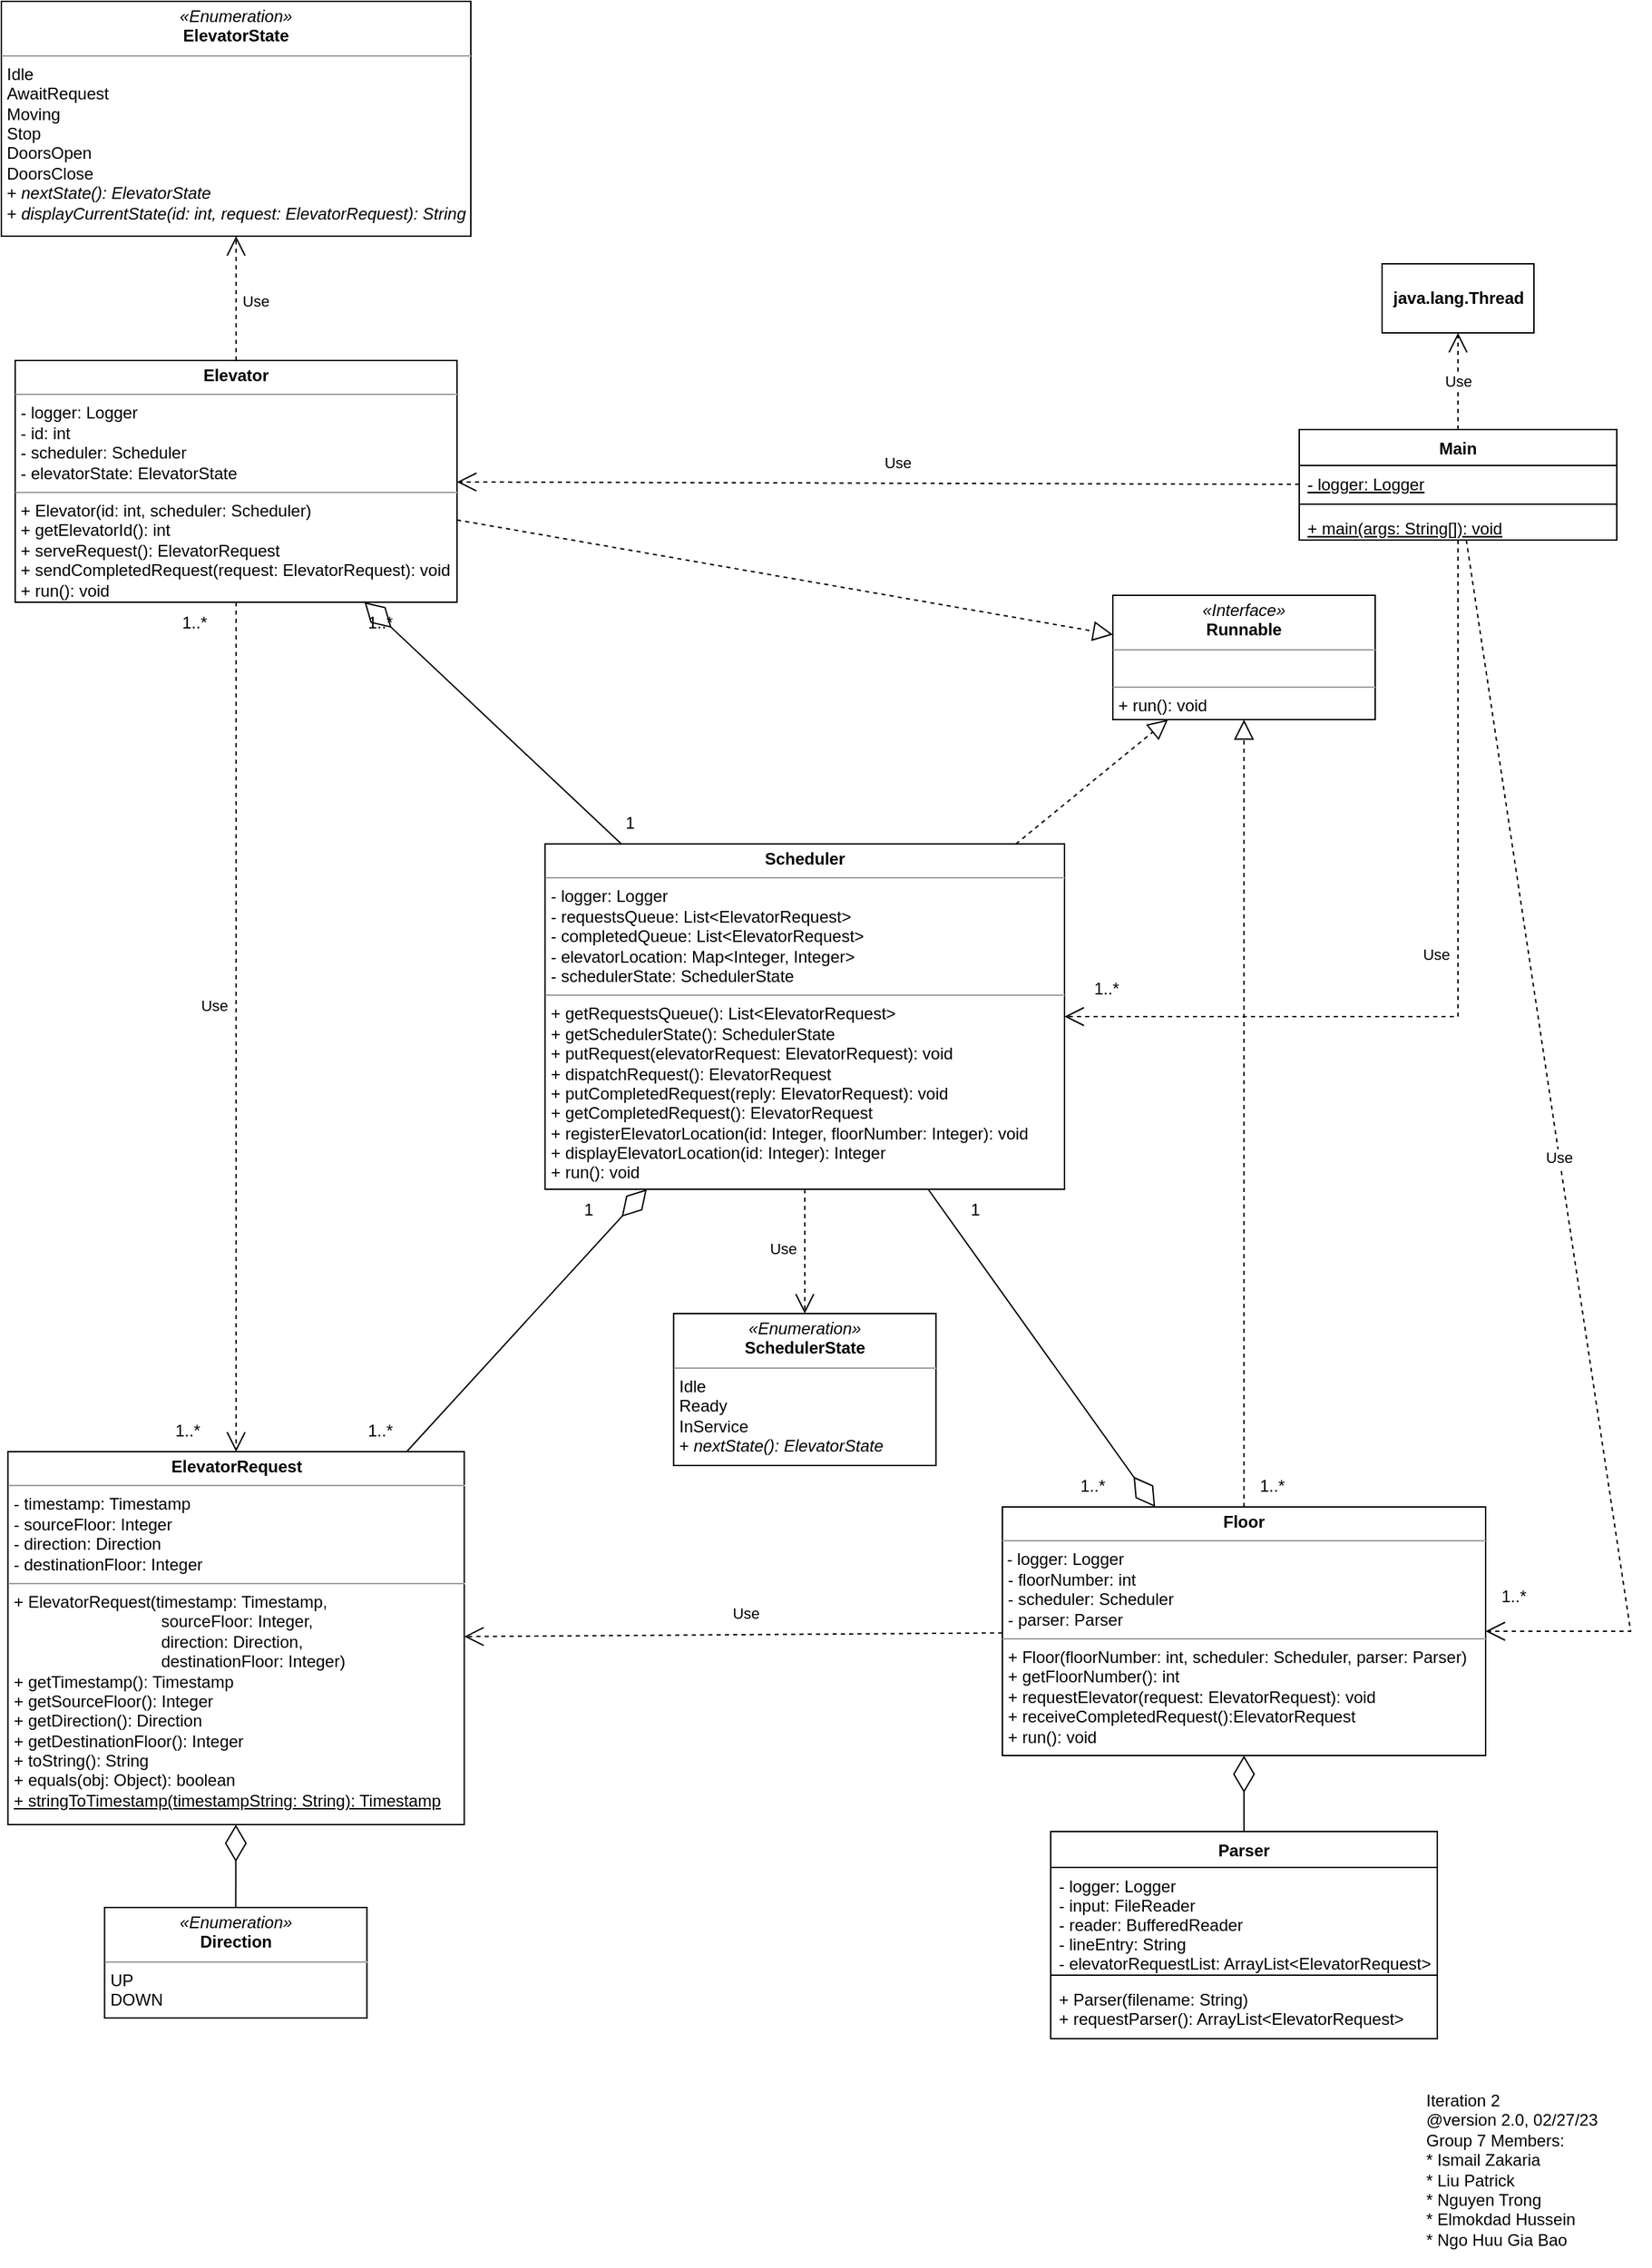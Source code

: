 <mxfile version="20.8.23" type="device" pages="4"><diagram id="YXEVli0e28oH-8bu8_-o" name="class"><mxGraphModel dx="3032" dy="1451" grid="1" gridSize="10" guides="1" tooltips="1" connect="1" arrows="1" fold="1" page="0" pageScale="1" pageWidth="850" pageHeight="1100" math="0" shadow="0"><root><mxCell id="0"/><mxCell id="1" parent="0"/><mxCell id="Yj3rdg1eg4F_PD42RBEX-5" value="&lt;p style=&quot;margin:0px;margin-top:4px;text-align:center;&quot;&gt;&lt;b&gt;Scheduler&lt;/b&gt;&lt;br&gt;&lt;/p&gt;&lt;hr size=&quot;1&quot;&gt;&lt;p style=&quot;margin:0px;margin-left:4px;&quot;&gt;- logger: Logger&lt;br&gt;&lt;/p&gt;&lt;p style=&quot;margin:0px;margin-left:4px;&quot;&gt;- requestsQueue: List&amp;lt;ElevatorRequest&amp;gt;&lt;br&gt;&lt;/p&gt;&lt;p style=&quot;margin:0px;margin-left:4px;&quot;&gt;- completedQueue: List&amp;lt;ElevatorRequest&amp;gt;&lt;br&gt;&lt;/p&gt;&lt;p style=&quot;margin:0px;margin-left:4px;&quot;&gt;- elevatorLocation: Map&amp;lt;Integer, Integer&amp;gt;&lt;/p&gt;&lt;p style=&quot;margin:0px;margin-left:4px;&quot;&gt;- schedulerState: SchedulerState&lt;/p&gt;&lt;hr size=&quot;1&quot;&gt;&lt;p style=&quot;margin:0px;margin-left:4px;&quot;&gt;+&amp;nbsp;getRequestsQueue():&amp;nbsp;List&amp;lt;ElevatorRequest&amp;gt;&lt;/p&gt;&lt;p style=&quot;margin:0px;margin-left:4px;&quot;&gt;+&amp;nbsp;getSchedulerState():&amp;nbsp;SchedulerState&lt;/p&gt;&lt;p style=&quot;margin:0px;margin-left:4px;&quot;&gt;+ putRequest(elevatorRequest: ElevatorRequest): void&lt;/p&gt;&lt;p style=&quot;margin:0px;margin-left:4px;&quot;&gt;+ dispatchRequest(): ElevatorRequest&lt;/p&gt;&lt;p style=&quot;margin:0px;margin-left:4px;&quot;&gt;+ putCompletedRequest(reply: ElevatorRequest): void&lt;/p&gt;&lt;p style=&quot;margin:0px;margin-left:4px;&quot;&gt;+ getCompletedRequest(): ElevatorRequest&lt;br&gt;&lt;/p&gt;&lt;p style=&quot;margin:0px;margin-left:4px;&quot;&gt;+&amp;nbsp;registerElevatorLocation(id: Integer, floorNumber: Integer): void&lt;/p&gt;&lt;p style=&quot;margin:0px;margin-left:4px;&quot;&gt;+&amp;nbsp;displayElevatorLocation(id: Integer): Integer&lt;/p&gt;&lt;p style=&quot;margin:0px;margin-left:4px;&quot;&gt;+ run(): void&lt;br&gt;&lt;/p&gt;" style="verticalAlign=top;align=left;overflow=fill;fontSize=12;fontFamily=Helvetica;html=1;" parent="1" vertex="1"><mxGeometry x="-66.25" y="510" width="376.25" height="250" as="geometry"/></mxCell><mxCell id="U2eEWs8QhA_yqJTDj6BK-32" value="" style="endArrow=block;dashed=1;endFill=0;endSize=12;html=1;rounded=0;" parent="1" target="dcQpZE6sQQkrum1qCxm6-1" edge="1" source="Yj3rdg1eg4F_PD42RBEX-6"><mxGeometry width="160" relative="1" as="geometry"><mxPoint x="129.5" y="375" as="sourcePoint"/><mxPoint x="246.019" y="344" as="targetPoint"/></mxGeometry></mxCell><mxCell id="dcQpZE6sQQkrum1qCxm6-1" value="&lt;p style=&quot;margin:0px;margin-top:4px;text-align:center;&quot;&gt;&lt;i style=&quot;border-color: var(--border-color);&quot;&gt;«Interface»&lt;/i&gt;&lt;br style=&quot;border-color: var(--border-color);&quot;&gt;&lt;b&gt;Runnable&lt;/b&gt;&lt;/p&gt;&lt;hr size=&quot;1&quot;&gt;&lt;p style=&quot;margin:0px;margin-left:4px;&quot;&gt;&lt;br&gt;&lt;/p&gt;&lt;hr size=&quot;1&quot;&gt;&lt;p style=&quot;margin:0px;margin-left:4px;&quot;&gt;+ run(): void&lt;/p&gt;" style="verticalAlign=top;align=left;overflow=fill;fontSize=12;fontFamily=Helvetica;html=1;" parent="1" vertex="1"><mxGeometry x="345" y="330" width="190" height="90" as="geometry"/></mxCell><mxCell id="dcQpZE6sQQkrum1qCxm6-2" value="Main" style="swimlane;fontStyle=1;align=center;verticalAlign=top;childLayout=stackLayout;horizontal=1;startSize=26;horizontalStack=0;resizeParent=1;resizeParentMax=0;resizeLast=0;collapsible=1;marginBottom=0;" parent="1" vertex="1"><mxGeometry x="480" y="210" width="230" height="80" as="geometry"/></mxCell><mxCell id="dcQpZE6sQQkrum1qCxm6-3" value="- logger: Logger" style="text;strokeColor=none;fillColor=none;align=left;verticalAlign=top;spacingLeft=4;spacingRight=4;overflow=hidden;rotatable=0;points=[[0,0.5],[1,0.5]];portConstraint=eastwest;fontStyle=4" parent="dcQpZE6sQQkrum1qCxm6-2" vertex="1"><mxGeometry y="26" width="230" height="24" as="geometry"/></mxCell><mxCell id="dcQpZE6sQQkrum1qCxm6-5" value="" style="line;strokeWidth=1;fillColor=none;align=left;verticalAlign=middle;spacingTop=-1;spacingLeft=3;spacingRight=3;rotatable=0;labelPosition=right;points=[];portConstraint=eastwest;strokeColor=inherit;" parent="dcQpZE6sQQkrum1qCxm6-2" vertex="1"><mxGeometry y="50" width="230" height="8" as="geometry"/></mxCell><mxCell id="dcQpZE6sQQkrum1qCxm6-6" value="+ main(args: String[]): void" style="text;strokeColor=none;fillColor=none;align=left;verticalAlign=top;spacingLeft=4;spacingRight=4;overflow=hidden;rotatable=0;points=[[0,0.5],[1,0.5]];portConstraint=eastwest;fontStyle=4" parent="dcQpZE6sQQkrum1qCxm6-2" vertex="1"><mxGeometry y="58" width="230" height="22" as="geometry"/></mxCell><mxCell id="dcQpZE6sQQkrum1qCxm6-7" value="&lt;p style=&quot;margin:0px;margin-top:4px;text-align:center;&quot;&gt;&lt;i style=&quot;border-color: var(--border-color);&quot;&gt;«Enumeration»&lt;/i&gt;&lt;br&gt;&lt;b&gt;Direction&lt;/b&gt;&lt;/p&gt;&lt;hr size=&quot;1&quot;&gt;&lt;p style=&quot;margin:0px;margin-left:4px;&quot;&gt;UP&lt;/p&gt;&lt;p style=&quot;margin:0px;margin-left:4px;&quot;&gt;DOWN&lt;/p&gt;" style="verticalAlign=top;align=left;overflow=fill;fontSize=12;fontFamily=Helvetica;html=1;" parent="1" vertex="1"><mxGeometry x="-385.25" y="1280" width="190" height="80" as="geometry"/></mxCell><mxCell id="dcQpZE6sQQkrum1qCxm6-32" value="" style="endArrow=block;dashed=1;endFill=0;endSize=12;html=1;rounded=0;" parent="1" source="Yj3rdg1eg4F_PD42RBEX-9" target="dcQpZE6sQQkrum1qCxm6-1" edge="1"><mxGeometry width="160" relative="1" as="geometry"><mxPoint x="414.5" y="735" as="sourcePoint"/><mxPoint x="273.409" y="370" as="targetPoint"/></mxGeometry></mxCell><mxCell id="dcQpZE6sQQkrum1qCxm6-33" value="Parser" style="swimlane;fontStyle=1;align=center;verticalAlign=top;childLayout=stackLayout;horizontal=1;startSize=26;horizontalStack=0;resizeParent=1;resizeParentMax=0;resizeLast=0;collapsible=1;marginBottom=0;" parent="1" vertex="1"><mxGeometry x="300" y="1225" width="280" height="150" as="geometry"/></mxCell><mxCell id="dcQpZE6sQQkrum1qCxm6-35" value="- logger: Logger&#10;- input: FileReader&#10;- reader: BufferedReader&#10;- lineEntry: String&#10;- elevatorRequestList: ArrayList&lt;ElevatorRequest&gt;" style="text;strokeColor=none;fillColor=none;align=left;verticalAlign=top;spacingLeft=4;spacingRight=4;overflow=hidden;rotatable=0;points=[[0,0.5],[1,0.5]];portConstraint=eastwest;" parent="dcQpZE6sQQkrum1qCxm6-33" vertex="1"><mxGeometry y="26" width="280" height="74" as="geometry"/></mxCell><mxCell id="dcQpZE6sQQkrum1qCxm6-36" value="" style="line;strokeWidth=1;fillColor=none;align=left;verticalAlign=middle;spacingTop=-1;spacingLeft=3;spacingRight=3;rotatable=0;labelPosition=right;points=[];portConstraint=eastwest;strokeColor=inherit;" parent="dcQpZE6sQQkrum1qCxm6-33" vertex="1"><mxGeometry y="100" width="280" height="8" as="geometry"/></mxCell><mxCell id="dcQpZE6sQQkrum1qCxm6-37" value="+ Parser(filename: String)&#10;+ requestParser(): ArrayList&lt;ElevatorRequest&gt;" style="text;strokeColor=none;fillColor=none;align=left;verticalAlign=top;spacingLeft=4;spacingRight=4;overflow=hidden;rotatable=0;points=[[0,0.5],[1,0.5]];portConstraint=eastwest;" parent="dcQpZE6sQQkrum1qCxm6-33" vertex="1"><mxGeometry y="108" width="280" height="42" as="geometry"/></mxCell><mxCell id="dcQpZE6sQQkrum1qCxm6-43" value="" style="endArrow=block;dashed=1;endFill=0;endSize=12;html=1;rounded=0;" parent="1" target="dcQpZE6sQQkrum1qCxm6-1" edge="1" source="Yj3rdg1eg4F_PD42RBEX-5"><mxGeometry width="160" relative="1" as="geometry"><mxPoint x="300" y="500" as="sourcePoint"/><mxPoint x="303.071" y="370" as="targetPoint"/></mxGeometry></mxCell><mxCell id="dcQpZE6sQQkrum1qCxm6-56" value="&lt;b&gt;java.lang.Thread&lt;/b&gt;" style="html=1;" parent="1" vertex="1"><mxGeometry x="540" y="90" width="110" height="50" as="geometry"/></mxCell><mxCell id="dcQpZE6sQQkrum1qCxm6-57" value="Use" style="endArrow=open;endSize=12;dashed=1;html=1;rounded=0;" parent="1" source="dcQpZE6sQQkrum1qCxm6-2" target="dcQpZE6sQQkrum1qCxm6-56" edge="1"><mxGeometry width="160" relative="1" as="geometry"><mxPoint x="840" y="-16" as="sourcePoint"/><mxPoint x="1000" y="-16" as="targetPoint"/></mxGeometry></mxCell><mxCell id="dcQpZE6sQQkrum1qCxm6-62" value="" style="endArrow=diamondThin;endFill=0;endSize=24;html=1;rounded=0;" parent="1" source="dcQpZE6sQQkrum1qCxm6-33" target="Yj3rdg1eg4F_PD42RBEX-9" edge="1"><mxGeometry width="160" relative="1" as="geometry"><mxPoint x="829.5" y="811" as="sourcePoint"/><mxPoint x="589.5" y="965" as="targetPoint"/></mxGeometry></mxCell><mxCell id="dcQpZE6sQQkrum1qCxm6-63" value="" style="endArrow=diamondThin;endFill=0;endSize=24;html=1;rounded=0;" parent="1" target="Yj3rdg1eg4F_PD42RBEX-6" edge="1" source="Yj3rdg1eg4F_PD42RBEX-5"><mxGeometry width="160" relative="1" as="geometry"><mxPoint x="18.539" y="470" as="sourcePoint"/><mxPoint x="-165.14" y="462.5" as="targetPoint"/></mxGeometry></mxCell><mxCell id="dcQpZE6sQQkrum1qCxm6-64" value="" style="endArrow=diamondThin;endFill=0;endSize=24;html=1;rounded=0;" parent="1" source="Yj3rdg1eg4F_PD42RBEX-7" target="Yj3rdg1eg4F_PD42RBEX-5" edge="1"><mxGeometry width="160" relative="1" as="geometry"><mxPoint x="116.655" y="700" as="sourcePoint"/><mxPoint x="164.5" y="650" as="targetPoint"/></mxGeometry></mxCell><mxCell id="dcQpZE6sQQkrum1qCxm6-65" value="" style="endArrow=diamondThin;endFill=0;endSize=24;html=1;rounded=0;" parent="1" source="Yj3rdg1eg4F_PD42RBEX-5" target="Yj3rdg1eg4F_PD42RBEX-9" edge="1"><mxGeometry width="160" relative="1" as="geometry"><mxPoint x="290.337" y="890.0" as="sourcePoint"/><mxPoint x="359.516" y="875" as="targetPoint"/></mxGeometry></mxCell><mxCell id="dcQpZE6sQQkrum1qCxm6-68" value="Use" style="endArrow=open;endSize=12;dashed=1;html=1;rounded=0;" parent="1" source="dcQpZE6sQQkrum1qCxm6-2" target="Yj3rdg1eg4F_PD42RBEX-9" edge="1"><mxGeometry width="160" relative="1" as="geometry"><mxPoint x="362.056" y="180" as="sourcePoint"/><mxPoint x="517.357" y="735" as="targetPoint"/><Array as="points"><mxPoint x="720" y="1080"/></Array></mxGeometry></mxCell><mxCell id="o212D1IAa-O0vHywyUXv-2" value="1..*" style="text;html=1;strokeColor=none;fillColor=none;align=center;verticalAlign=middle;whiteSpace=wrap;rounded=0;" parent="1" vertex="1"><mxGeometry x="-350" y="335" width="60" height="30" as="geometry"/></mxCell><mxCell id="o212D1IAa-O0vHywyUXv-3" value="1..*" style="text;html=1;strokeColor=none;fillColor=none;align=center;verticalAlign=middle;whiteSpace=wrap;rounded=0;" parent="1" vertex="1"><mxGeometry x="-354.75" y="920" width="60" height="30" as="geometry"/></mxCell><mxCell id="o212D1IAa-O0vHywyUXv-4" value="1..*" style="text;html=1;align=center;verticalAlign=middle;resizable=0;points=[];autosize=1;strokeColor=none;fillColor=none;" parent="1" vertex="1"><mxGeometry x="615" y="1040" width="40" height="30" as="geometry"/></mxCell><mxCell id="o212D1IAa-O0vHywyUXv-5" value="1..*" style="text;html=1;align=center;verticalAlign=middle;resizable=0;points=[];autosize=1;strokeColor=none;fillColor=none;" parent="1" vertex="1"><mxGeometry x="310" y="960" width="40" height="30" as="geometry"/></mxCell><mxCell id="o212D1IAa-O0vHywyUXv-6" value="1..*" style="text;html=1;align=center;verticalAlign=middle;resizable=0;points=[];autosize=1;strokeColor=none;fillColor=none;" parent="1" vertex="1"><mxGeometry x="440" y="960" width="40" height="30" as="geometry"/></mxCell><mxCell id="o212D1IAa-O0vHywyUXv-7" value="1" style="text;html=1;align=center;verticalAlign=middle;resizable=0;points=[];autosize=1;strokeColor=none;fillColor=none;" parent="1" vertex="1"><mxGeometry x="410" y="1110" width="30" height="30" as="geometry"/></mxCell><mxCell id="o212D1IAa-O0vHywyUXv-8" value="1" style="text;html=1;align=center;verticalAlign=middle;resizable=0;points=[];autosize=1;strokeColor=none;fillColor=none;" parent="1" vertex="1"><mxGeometry x="-50.0" y="760" width="30" height="30" as="geometry"/></mxCell><mxCell id="o212D1IAa-O0vHywyUXv-9" value="1" style="text;html=1;align=center;verticalAlign=middle;resizable=0;points=[];autosize=1;strokeColor=none;fillColor=none;" parent="1" vertex="1"><mxGeometry x="230" y="760" width="30" height="30" as="geometry"/></mxCell><mxCell id="o212D1IAa-O0vHywyUXv-10" value="1" style="text;html=1;align=center;verticalAlign=middle;resizable=0;points=[];autosize=1;strokeColor=none;fillColor=none;" parent="1" vertex="1"><mxGeometry x="-20" y="480" width="30" height="30" as="geometry"/></mxCell><mxCell id="o212D1IAa-O0vHywyUXv-11" value="1..*" style="text;html=1;align=center;verticalAlign=middle;resizable=0;points=[];autosize=1;strokeColor=none;fillColor=none;" parent="1" vertex="1"><mxGeometry x="-206.25" y="335" width="40" height="30" as="geometry"/></mxCell><mxCell id="o212D1IAa-O0vHywyUXv-12" value="1..*" style="text;html=1;align=center;verticalAlign=middle;resizable=0;points=[];autosize=1;strokeColor=none;fillColor=none;" parent="1" vertex="1"><mxGeometry x="-206.25" y="920" width="40" height="30" as="geometry"/></mxCell><mxCell id="o212D1IAa-O0vHywyUXv-13" value="1..*" style="text;html=1;align=center;verticalAlign=middle;resizable=0;points=[];autosize=1;strokeColor=none;fillColor=none;" parent="1" vertex="1"><mxGeometry x="320" y="600" width="40" height="30" as="geometry"/></mxCell><mxCell id="K5tJ8FPMqbOl9YoPbmh--1" value="&lt;div&gt;Iteration 2&amp;nbsp;&lt;/div&gt;&lt;div&gt;@version 2.0, 02/27/23&lt;/div&gt;&lt;div&gt;Group 7 Members:&lt;/div&gt;&lt;div&gt;* Ismail Zakaria&lt;/div&gt;&lt;div&gt;* Liu Patrick&lt;/div&gt;&lt;div&gt;* Nguyen Trong&lt;/div&gt;&lt;div&gt;* Elmokdad Hussein&lt;/div&gt;&lt;div&gt;* Ngo Huu Gia Bao&lt;/div&gt;" style="text;html=1;strokeColor=none;fillColor=none;align=left;verticalAlign=middle;whiteSpace=wrap;rounded=0;" parent="1" vertex="1"><mxGeometry x="570" y="1400" width="140" height="140" as="geometry"/></mxCell><mxCell id="Yj3rdg1eg4F_PD42RBEX-6" value="&lt;p style=&quot;margin:0px;margin-top:4px;text-align:center;&quot;&gt;&lt;b&gt;Elevator&lt;/b&gt;&lt;br&gt;&lt;/p&gt;&lt;hr size=&quot;1&quot;&gt;&lt;p style=&quot;margin:0px;margin-left:4px;&quot;&gt;- logger: Logger&lt;br&gt;&lt;/p&gt;&lt;p style=&quot;margin:0px;margin-left:4px;&quot;&gt;- id: int&lt;br style=&quot;border-color: var(--border-color); padding: 0px; margin: 0px;&quot;&gt;- scheduler: Scheduler&lt;br&gt;&lt;/p&gt;&lt;p style=&quot;margin:0px;margin-left:4px;&quot;&gt;- elevatorState: ElevatorState&lt;/p&gt;&lt;hr size=&quot;1&quot;&gt;&lt;p style=&quot;margin:0px;margin-left:4px;&quot;&gt;+ Elevator(id: int, scheduler: Scheduler)&lt;br style=&quot;border-color: var(--border-color); padding: 0px; margin: 0px;&quot;&gt;+ getElevatorId(): int&lt;br style=&quot;border-color: var(--border-color); padding: 0px; margin: 0px;&quot;&gt;+ serveRequest(): ElevatorRequest&lt;/p&gt;&lt;p style=&quot;margin:0px;margin-left:4px;&quot;&gt;+ sendCompletedRequest(request: ElevatorRequest): void&lt;br style=&quot;border-color: var(--border-color); padding: 0px; margin: 0px;&quot;&gt;+ run(): void&lt;br&gt;&lt;/p&gt;" style="verticalAlign=top;align=left;overflow=fill;fontSize=12;fontFamily=Helvetica;html=1;" parent="1" vertex="1"><mxGeometry x="-450" y="160" width="320" height="175" as="geometry"/></mxCell><mxCell id="Yj3rdg1eg4F_PD42RBEX-7" value="&lt;p style=&quot;margin:0px;margin-top:4px;text-align:center;&quot;&gt;&lt;b&gt;ElevatorRequest&lt;/b&gt;&lt;br&gt;&lt;/p&gt;&lt;hr size=&quot;1&quot;&gt;&lt;p style=&quot;margin:0px;margin-left:4px;&quot;&gt;- timestamp: Timestamp&lt;br style=&quot;border-color: var(--border-color); padding: 0px; margin: 0px;&quot;&gt;- sourceFloor: Integer&lt;br style=&quot;border-color: var(--border-color); padding: 0px; margin: 0px;&quot;&gt;- direction: Direction&lt;br style=&quot;border-color: var(--border-color); padding: 0px; margin: 0px;&quot;&gt;- destinationFloor: Integer&lt;br&gt;&lt;/p&gt;&lt;hr size=&quot;1&quot;&gt;&lt;p style=&quot;margin:0px;margin-left:4px;&quot;&gt;+ ElevatorRequest(timestamp: Timestamp,&lt;br style=&quot;border-color: var(--border-color); padding: 0px; margin: 0px;&quot;&gt;&amp;nbsp;&amp;nbsp;&amp;nbsp;&amp;nbsp;&amp;nbsp;&amp;nbsp;&amp;nbsp;&amp;nbsp;&amp;nbsp;&amp;nbsp;&amp;nbsp;&amp;nbsp;&amp;nbsp;&amp;nbsp;&amp;nbsp;&amp;nbsp;&amp;nbsp;&amp;nbsp;&amp;nbsp;&amp;nbsp;&amp;nbsp;&amp;nbsp;&amp;nbsp;&amp;nbsp;&amp;nbsp;&amp;nbsp;&amp;nbsp;&amp;nbsp;&amp;nbsp;&amp;nbsp;&amp;nbsp;&amp;nbsp;sourceFloor: Integer,&lt;br style=&quot;border-color: var(--border-color); padding: 0px; margin: 0px;&quot;&gt;&amp;nbsp;&amp;nbsp;&amp;nbsp;&amp;nbsp;&amp;nbsp;&amp;nbsp;&amp;nbsp;&amp;nbsp;&amp;nbsp;&amp;nbsp;&amp;nbsp;&amp;nbsp;&amp;nbsp;&amp;nbsp;&amp;nbsp;&amp;nbsp;&amp;nbsp;&amp;nbsp;&amp;nbsp;&amp;nbsp;&amp;nbsp;&amp;nbsp;&amp;nbsp;&amp;nbsp;&amp;nbsp;&amp;nbsp;&amp;nbsp;&amp;nbsp;&amp;nbsp;&amp;nbsp;&amp;nbsp;&amp;nbsp;direction: Direction,&lt;br style=&quot;border-color: var(--border-color); padding: 0px; margin: 0px;&quot;&gt;&amp;nbsp;&amp;nbsp;&amp;nbsp;&amp;nbsp;&amp;nbsp;&amp;nbsp;&amp;nbsp;&amp;nbsp;&amp;nbsp;&amp;nbsp;&amp;nbsp;&amp;nbsp;&amp;nbsp;&amp;nbsp;&amp;nbsp;&amp;nbsp;&amp;nbsp;&amp;nbsp;&amp;nbsp;&amp;nbsp;&amp;nbsp;&amp;nbsp;&amp;nbsp;&amp;nbsp;&amp;nbsp;&amp;nbsp;&amp;nbsp;&amp;nbsp;&amp;nbsp;&amp;nbsp;&amp;nbsp;&amp;nbsp;destinationFloor: Integer)&lt;br style=&quot;border-color: var(--border-color); padding: 0px; margin: 0px;&quot;&gt;+ getTimestamp(): Timestamp&lt;br style=&quot;border-color: var(--border-color); padding: 0px; margin: 0px;&quot;&gt;+ getSourceFloor(): Integer&lt;br style=&quot;border-color: var(--border-color); padding: 0px; margin: 0px;&quot;&gt;+ getDirection(): Direction&lt;br style=&quot;border-color: var(--border-color); padding: 0px; margin: 0px;&quot;&gt;+ getDestinationFloor(): Integer&lt;br style=&quot;border-color: var(--border-color); padding: 0px; margin: 0px;&quot;&gt;+ toString(): String&lt;br style=&quot;border-color: var(--border-color); padding: 0px; margin: 0px;&quot;&gt;+ equals(obj: Object): boolean&lt;/p&gt;&lt;p style=&quot;margin:0px;margin-left:4px;&quot;&gt;&lt;u&gt;+ stringToTimestamp(timestampString: String): Timestamp&lt;/u&gt;&lt;/p&gt;&lt;div style=&quot;border-color: var(--border-color); padding: 0px; margin: 0px;&quot;&gt;&lt;br style=&quot;border-color: var(--border-color); padding: 0px; margin: 0px;&quot;&gt;&lt;/div&gt;" style="verticalAlign=top;align=left;overflow=fill;fontSize=12;fontFamily=Helvetica;html=1;" parent="1" vertex="1"><mxGeometry x="-455.25" y="950" width="330.5" height="270" as="geometry"/></mxCell><mxCell id="Yj3rdg1eg4F_PD42RBEX-8" value="" style="endArrow=diamondThin;endFill=0;endSize=24;html=1;rounded=0;exitX=0.5;exitY=0;exitDx=0;exitDy=0;" parent="1" source="dcQpZE6sQQkrum1qCxm6-7" target="Yj3rdg1eg4F_PD42RBEX-7" edge="1"><mxGeometry width="160" relative="1" as="geometry"><mxPoint x="-284.75" y="1170" as="sourcePoint"/><mxPoint x="-259.65" y="1151.52" as="targetPoint"/></mxGeometry></mxCell><mxCell id="Yj3rdg1eg4F_PD42RBEX-9" value="&lt;p style=&quot;margin:0px;margin-top:4px;text-align:center;&quot;&gt;&lt;b style=&quot;&quot;&gt;Floor&lt;/b&gt;&lt;br&gt;&lt;/p&gt;&lt;hr size=&quot;1&quot;&gt;&lt;p style=&quot;margin:0px;margin-left:4px;&quot;&gt;&lt;/p&gt;&amp;nbsp;-&amp;nbsp;&lt;span style=&quot;border-color: var(--border-color);&quot;&gt;logger: Logger&lt;/span&gt;&lt;p style=&quot;margin:0px;margin-left:4px;&quot;&gt;- floorNumber: int&lt;br style=&quot;border-color: var(--border-color); padding: 0px; margin: 0px;&quot;&gt;- scheduler: Scheduler&lt;br style=&quot;border-color: var(--border-color); padding: 0px; margin: 0px;&quot;&gt;- parser: Parser&lt;br&gt;&lt;/p&gt;&lt;hr size=&quot;1&quot;&gt;&lt;p style=&quot;margin:0px;margin-left:4px;&quot;&gt;+ Floor(floorNumber: int, scheduler: Scheduler, parser: Parser)&lt;br style=&quot;border-color: var(--border-color); padding: 0px; margin: 0px;&quot;&gt;+ getFloorNumber(): int&lt;br style=&quot;border-color: var(--border-color); padding: 0px; margin: 0px;&quot;&gt;+ requestElevator(request: ElevatorRequest): void&lt;/p&gt;&lt;p style=&quot;margin:0px;margin-left:4px;&quot;&gt;+ receiveCompletedRequest():ElevatorRequest&lt;br style=&quot;border-color: var(--border-color); padding: 0px; margin: 0px;&quot;&gt;+ run(): void&lt;br&gt;&lt;/p&gt;&lt;div style=&quot;border-color: var(--border-color); padding: 0px; margin: 0px;&quot;&gt;&lt;br style=&quot;border-color: var(--border-color); padding: 0px; margin: 0px;&quot;&gt;&lt;/div&gt;" style="verticalAlign=top;align=left;overflow=fill;fontSize=12;fontFamily=Helvetica;html=1;" parent="1" vertex="1"><mxGeometry x="265" y="990" width="350" height="180" as="geometry"/></mxCell><mxCell id="7woy2aGngjZN1eNNitRl-2" value="Use" style="endArrow=open;endSize=12;dashed=1;html=1;rounded=0;" parent="1" source="Yj3rdg1eg4F_PD42RBEX-9" target="Yj3rdg1eg4F_PD42RBEX-7" edge="1"><mxGeometry x="-0.05" y="-15" width="160" relative="1" as="geometry"><mxPoint x="520" y="730" as="sourcePoint"/><mxPoint x="360" y="730" as="targetPoint"/><mxPoint x="-1" as="offset"/></mxGeometry></mxCell><mxCell id="7woy2aGngjZN1eNNitRl-3" value="Use" style="endArrow=open;endSize=12;dashed=1;html=1;rounded=0;" parent="1" source="Yj3rdg1eg4F_PD42RBEX-6" target="Yj3rdg1eg4F_PD42RBEX-7" edge="1"><mxGeometry x="-0.05" y="-15" width="160" relative="1" as="geometry"><mxPoint x="155.25" y="845" as="sourcePoint"/><mxPoint x="249.5" y="845" as="targetPoint"/><mxPoint x="-1" as="offset"/></mxGeometry></mxCell><mxCell id="1XQO83C1YKFJxgPVDyG--5" value="&lt;p style=&quot;margin:0px;margin-top:4px;text-align:center;&quot;&gt;&lt;i style=&quot;border-color: var(--border-color);&quot;&gt;«Enumeration»&lt;/i&gt;&lt;br&gt;&lt;b&gt;ElevatorState&lt;/b&gt;&lt;/p&gt;&lt;hr size=&quot;1&quot;&gt;&lt;p style=&quot;margin:0px;margin-left:4px;&quot;&gt;Idle&lt;/p&gt;&lt;p style=&quot;margin:0px;margin-left:4px;&quot;&gt;AwaitRequest&lt;/p&gt;&lt;p style=&quot;margin:0px;margin-left:4px;&quot;&gt;Moving&lt;/p&gt;&lt;p style=&quot;margin:0px;margin-left:4px;&quot;&gt;Stop&lt;/p&gt;&lt;p style=&quot;margin:0px;margin-left:4px;&quot;&gt;DoorsOpen&lt;/p&gt;&lt;p style=&quot;margin:0px;margin-left:4px;&quot;&gt;DoorsClose&lt;/p&gt;&lt;p style=&quot;margin:0px;margin-left:4px;&quot;&gt;+&amp;nbsp;&lt;i&gt;nextState():&amp;nbsp;ElevatorState&lt;/i&gt;&lt;/p&gt;&lt;p style=&quot;margin:0px;margin-left:4px;&quot;&gt;+&amp;nbsp;&lt;i&gt;displayCurrentState(id: int, request: ElevatorRequest): String&lt;/i&gt;&lt;/p&gt;" style="verticalAlign=top;align=left;overflow=fill;fontSize=12;fontFamily=Helvetica;html=1;" parent="1" vertex="1"><mxGeometry x="-460" y="-100" width="340" height="170" as="geometry"/></mxCell><mxCell id="1XQO83C1YKFJxgPVDyG--7" value="Use" style="endArrow=open;endSize=12;dashed=1;html=1;rounded=0;" parent="1" source="Yj3rdg1eg4F_PD42RBEX-6" target="1XQO83C1YKFJxgPVDyG--5" edge="1"><mxGeometry x="-0.05" y="-15" width="160" relative="1" as="geometry"><mxPoint x="-620" y="507.5" as="sourcePoint"/><mxPoint x="-617" y="837.5" as="targetPoint"/><mxPoint x="-1" as="offset"/></mxGeometry></mxCell><mxCell id="1XQO83C1YKFJxgPVDyG--8" value="&lt;p style=&quot;margin:0px;margin-top:4px;text-align:center;&quot;&gt;&lt;i style=&quot;border-color: var(--border-color);&quot;&gt;«Enumeration»&lt;/i&gt;&lt;br&gt;&lt;b&gt;SchedulerState&lt;/b&gt;&lt;/p&gt;&lt;hr size=&quot;1&quot;&gt;&lt;p style=&quot;margin:0px;margin-left:4px;&quot;&gt;Idle&lt;/p&gt;&lt;p style=&quot;margin:0px;margin-left:4px;&quot;&gt;Ready&lt;/p&gt;&lt;p style=&quot;margin:0px;margin-left:4px;&quot;&gt;InService&lt;/p&gt;&lt;p style=&quot;margin:0px;margin-left:4px;&quot;&gt;+&amp;nbsp;&lt;i&gt;nextState():&amp;nbsp;ElevatorState&lt;/i&gt;&lt;br&gt;&lt;/p&gt;" style="verticalAlign=top;align=left;overflow=fill;fontSize=12;fontFamily=Helvetica;html=1;" parent="1" vertex="1"><mxGeometry x="26.88" y="850" width="190" height="110" as="geometry"/></mxCell><mxCell id="1XQO83C1YKFJxgPVDyG--9" value="Use" style="endArrow=open;endSize=12;dashed=1;html=1;rounded=0;" parent="1" source="Yj3rdg1eg4F_PD42RBEX-5" target="1XQO83C1YKFJxgPVDyG--8" edge="1"><mxGeometry x="-0.05" y="-15" width="160" relative="1" as="geometry"><mxPoint x="-90" y="490" as="sourcePoint"/><mxPoint x="-87" y="820" as="targetPoint"/><mxPoint x="-1" as="offset"/></mxGeometry></mxCell><mxCell id="0q6flfvf2MbDYxiuBMg3-2" value="Use" style="endArrow=open;endSize=12;dashed=1;html=1;rounded=0;" edge="1" parent="1" source="dcQpZE6sQQkrum1qCxm6-2" target="Yj3rdg1eg4F_PD42RBEX-6"><mxGeometry x="-0.05" y="-15" width="160" relative="1" as="geometry"><mxPoint x="204" y="80" as="sourcePoint"/><mxPoint x="80" y="420" as="targetPoint"/><mxPoint x="-1" as="offset"/></mxGeometry></mxCell><mxCell id="0q6flfvf2MbDYxiuBMg3-3" value="Use" style="endArrow=open;endSize=12;dashed=1;html=1;rounded=0;" edge="1" parent="1" source="dcQpZE6sQQkrum1qCxm6-2" target="Yj3rdg1eg4F_PD42RBEX-5"><mxGeometry x="-0.05" y="-15" width="160" relative="1" as="geometry"><mxPoint x="490" y="260" as="sourcePoint"/><mxPoint x="-120" y="258" as="targetPoint"/><mxPoint x="-1" as="offset"/><Array as="points"><mxPoint x="595" y="635"/></Array></mxGeometry></mxCell></root></mxGraphModel></diagram><diagram id="ekYLKn9QTr-soQ4wL6F-" name="sequence"><mxGraphModel dx="2524" dy="788" grid="1" gridSize="10" guides="1" tooltips="1" connect="1" arrows="1" fold="1" page="1" pageScale="1" pageWidth="850" pageHeight="1100" math="0" shadow="0"><root><mxCell id="0"/><mxCell id="1" parent="0"/><mxCell id="nrrmLnYM5s9bcPXV76ms-3" value="" style="endArrow=none;dashed=1;html=1;rounded=0;" parent="1" source="nrrmLnYM5s9bcPXV76ms-4" target="gXFTrh7_guW3hKpA6Vv_-6" edge="1"><mxGeometry width="50" height="50" relative="1" as="geometry"><mxPoint x="707.5" y="195" as="sourcePoint"/><mxPoint x="707.5" y="125" as="targetPoint"/></mxGeometry></mxCell><mxCell id="nrrmLnYM5s9bcPXV76ms-4" value="" style="rounded=0;whiteSpace=wrap;html=1;" parent="1" vertex="1"><mxGeometry x="697.5" y="395" width="20" height="422" as="geometry"/></mxCell><mxCell id="nrrmLnYM5s9bcPXV76ms-5" value="" style="endArrow=none;dashed=1;html=1;rounded=0;" parent="1" source="nrrmLnYM5s9bcPXV76ms-4" edge="1"><mxGeometry width="50" height="50" relative="1" as="geometry"><mxPoint x="832.5" y="585" as="sourcePoint"/><mxPoint x="708" y="937" as="targetPoint"/></mxGeometry></mxCell><mxCell id="gXFTrh7_guW3hKpA6Vv_-3" value="" style="endArrow=none;dashed=1;html=1;rounded=0;" parent="1" source="gXFTrh7_guW3hKpA6Vv_-4" target="gXFTrh7_guW3hKpA6Vv_-7" edge="1"><mxGeometry width="50" height="50" relative="1" as="geometry"><mxPoint x="82.5" y="200" as="sourcePoint"/><mxPoint x="82.5" y="130" as="targetPoint"/></mxGeometry></mxCell><mxCell id="gXFTrh7_guW3hKpA6Vv_-4" value="" style="rounded=0;whiteSpace=wrap;html=1;" parent="1" vertex="1"><mxGeometry x="72.5" y="240" width="20" height="577" as="geometry"/></mxCell><mxCell id="gXFTrh7_guW3hKpA6Vv_-5" value="" style="endArrow=none;dashed=1;html=1;rounded=0;" parent="1" source="gXFTrh7_guW3hKpA6Vv_-4" edge="1"><mxGeometry width="50" height="50" relative="1" as="geometry"><mxPoint x="207.5" y="250" as="sourcePoint"/><mxPoint x="80" y="937" as="targetPoint"/></mxGeometry></mxCell><mxCell id="gXFTrh7_guW3hKpA6Vv_-6" value=":Scheduler" style="shape=process;whiteSpace=wrap;html=1;backgroundOutline=1;" parent="1" vertex="1"><mxGeometry x="665" y="180" width="85" height="30" as="geometry"/></mxCell><mxCell id="gXFTrh7_guW3hKpA6Vv_-7" value=":Floor" style="shape=process;whiteSpace=wrap;html=1;backgroundOutline=1;" parent="1" vertex="1"><mxGeometry x="40" y="180" width="85" height="30" as="geometry"/></mxCell><mxCell id="gXFTrh7_guW3hKpA6Vv_-8" value="" style="endArrow=none;dashed=1;html=1;rounded=0;" parent="1" source="gXFTrh7_guW3hKpA6Vv_-9" target="gXFTrh7_guW3hKpA6Vv_-10" edge="1"><mxGeometry width="50" height="50" relative="1" as="geometry"><mxPoint x="393.75" y="195" as="sourcePoint"/><mxPoint x="393.75" y="125" as="targetPoint"/></mxGeometry></mxCell><mxCell id="gXFTrh7_guW3hKpA6Vv_-9" value="" style="rounded=0;whiteSpace=wrap;html=1;" parent="1" vertex="1"><mxGeometry x="383.75" y="355" width="17.5" height="462" as="geometry"/></mxCell><mxCell id="gXFTrh7_guW3hKpA6Vv_-10" value=":Elevator" style="shape=process;whiteSpace=wrap;html=1;backgroundOutline=1;" parent="1" vertex="1"><mxGeometry x="350" y="180" width="85" height="30" as="geometry"/></mxCell><mxCell id="gXFTrh7_guW3hKpA6Vv_-11" value="" style="endArrow=none;dashed=1;html=1;rounded=0;" parent="1" source="gXFTrh7_guW3hKpA6Vv_-9" edge="1"><mxGeometry width="50" height="50" relative="1" as="geometry"><mxPoint x="238.75" y="485" as="sourcePoint"/><mxPoint x="390" y="937" as="targetPoint"/></mxGeometry></mxCell><mxCell id="gXFTrh7_guW3hKpA6Vv_-12" value="" style="endArrow=none;dashed=1;html=1;rounded=0;" parent="1" source="gXFTrh7_guW3hKpA6Vv_-13" target="gXFTrh7_guW3hKpA6Vv_-16" edge="1"><mxGeometry width="50" height="50" relative="1" as="geometry"><mxPoint x="262.5" y="280" as="sourcePoint"/><mxPoint x="262.5" y="210" as="targetPoint"/></mxGeometry></mxCell><mxCell id="gXFTrh7_guW3hKpA6Vv_-13" value="" style="rounded=0;whiteSpace=wrap;html=1;" parent="1" vertex="1"><mxGeometry x="252.5" y="280" width="20" height="80" as="geometry"/></mxCell><mxCell id="gXFTrh7_guW3hKpA6Vv_-15" value="" style="endArrow=none;dashed=1;html=1;rounded=0;" parent="1" source="gXFTrh7_guW3hKpA6Vv_-13" edge="1"><mxGeometry width="50" height="50" relative="1" as="geometry"><mxPoint x="107.5" y="320" as="sourcePoint"/><mxPoint x="263" y="380" as="targetPoint"/></mxGeometry></mxCell><mxCell id="gXFTrh7_guW3hKpA6Vv_-16" value=":Parser" style="html=1;" parent="1" vertex="1"><mxGeometry x="220" y="180" width="85" height="30" as="geometry"/></mxCell><mxCell id="627BKw5qM1VRcYROR8d7-12" value="requestParser()" style="html=1;verticalAlign=bottom;endArrow=block;rounded=0;" parent="1" edge="1"><mxGeometry width="80" relative="1" as="geometry"><mxPoint x="92.5" y="289.8" as="sourcePoint"/><mxPoint x="250" y="290" as="targetPoint"/></mxGeometry></mxCell><mxCell id="627BKw5qM1VRcYROR8d7-20" value="return&lt;br&gt;ArrayList&amp;lt;ElevatorRequest&amp;gt;" style="html=1;verticalAlign=bottom;endArrow=open;dashed=1;endSize=8;rounded=0;" parent="1" edge="1"><mxGeometry x="0.016" relative="1" as="geometry"><mxPoint x="250" y="350" as="sourcePoint"/><mxPoint x="92.5" y="350" as="targetPoint"/><mxPoint as="offset"/></mxGeometry></mxCell><mxCell id="627BKw5qM1VRcYROR8d7-22" value="receiveCompletedRequest()" style="html=1;verticalAlign=bottom;endArrow=block;rounded=0;" parent="1" edge="1"><mxGeometry x="0.026" width="80" relative="1" as="geometry"><mxPoint x="92.5" y="507" as="sourcePoint"/><mxPoint x="690" y="507" as="targetPoint"/><mxPoint as="offset"/></mxGeometry></mxCell><mxCell id="627BKw5qM1VRcYROR8d7-30" value="putRequest(ElevatorRequest)" style="html=1;verticalAlign=bottom;endArrow=block;rounded=0;entryX=1.075;entryY=0.143;entryDx=0;entryDy=0;entryPerimeter=0;" parent="1" edge="1"><mxGeometry x="-0.346" y="60" width="80" relative="1" as="geometry"><mxPoint x="717.5" y="427.0" as="sourcePoint"/><mxPoint x="719" y="447.03" as="targetPoint"/><Array as="points"><mxPoint x="735" y="427"/><mxPoint x="735" y="447"/></Array><mxPoint as="offset"/></mxGeometry></mxCell><mxCell id="627BKw5qM1VRcYROR8d7-31" value="requestElevator(ElevatorRequest)" style="html=1;verticalAlign=bottom;endArrow=block;rounded=0;" parent="1" edge="1"><mxGeometry x="0.039" width="80" relative="1" as="geometry"><mxPoint x="92.5" y="417.26" as="sourcePoint"/><mxPoint x="690" y="417" as="targetPoint"/><mxPoint as="offset"/></mxGeometry></mxCell><mxCell id="627BKw5qM1VRcYROR8d7-38" value="par" style="shape=umlFrame;whiteSpace=wrap;html=1;" parent="1" vertex="1"><mxGeometry x="-20" y="387" width="890" height="390" as="geometry"/></mxCell><mxCell id="HscnTU7k3EfnJWa9Ig0G-1" value="return ElevatorRequest" style="html=1;verticalAlign=bottom;endArrow=open;dashed=1;endSize=8;rounded=0;" parent="1" edge="1"><mxGeometry relative="1" as="geometry"><mxPoint x="690" y="557" as="sourcePoint"/><mxPoint x="92.5" y="557.42" as="targetPoint"/></mxGeometry></mxCell><mxCell id="HscnTU7k3EfnJWa9Ig0G-2" value="return" style="html=1;verticalAlign=bottom;endArrow=open;dashed=1;endSize=8;rounded=0;" parent="1" edge="1"><mxGeometry relative="1" as="geometry"><mxPoint x="690" y="467" as="sourcePoint"/><mxPoint x="92.5" y="467" as="targetPoint"/></mxGeometry></mxCell><mxCell id="HscnTU7k3EfnJWa9Ig0G-3" value="getCompletedRequest()" style="html=1;verticalAlign=bottom;endArrow=block;rounded=0;entryX=1.075;entryY=0.143;entryDx=0;entryDy=0;entryPerimeter=0;" parent="1" edge="1"><mxGeometry x="-0.346" y="50" width="80" relative="1" as="geometry"><mxPoint x="717.5" y="524.99" as="sourcePoint"/><mxPoint x="719.0" y="545.02" as="targetPoint"/><Array as="points"><mxPoint x="735" y="524.99"/><mxPoint x="735" y="544.99"/></Array><mxPoint as="offset"/></mxGeometry></mxCell><mxCell id="HscnTU7k3EfnJWa9Ig0G-4" value="" style="endArrow=none;dashed=1;html=1;rounded=0;" parent="1" edge="1"><mxGeometry width="50" height="50" relative="1" as="geometry"><mxPoint x="870" y="585" as="sourcePoint"/><mxPoint x="-20" y="585.41" as="targetPoint"/></mxGeometry></mxCell><mxCell id="HscnTU7k3EfnJWa9Ig0G-5" value="serveRequest()" style="html=1;verticalAlign=bottom;endArrow=block;rounded=0;" parent="1" edge="1"><mxGeometry x="0.039" width="80" relative="1" as="geometry"><mxPoint x="401.25" y="607.26" as="sourcePoint"/><mxPoint x="690" y="607" as="targetPoint"/><mxPoint as="offset"/></mxGeometry></mxCell><mxCell id="HscnTU7k3EfnJWa9Ig0G-6" value="return ElevatorRequest" style="html=1;verticalAlign=bottom;endArrow=open;dashed=1;endSize=8;rounded=0;" parent="1" edge="1"><mxGeometry relative="1" as="geometry"><mxPoint x="690" y="647" as="sourcePoint"/><mxPoint x="400" y="647" as="targetPoint"/></mxGeometry></mxCell><mxCell id="HscnTU7k3EfnJWa9Ig0G-7" value="sendCompletedRequest(ElevatorRequest)" style="html=1;verticalAlign=bottom;endArrow=block;rounded=0;" parent="1" edge="1"><mxGeometry x="0.039" width="80" relative="1" as="geometry"><mxPoint x="402.5" y="687.63" as="sourcePoint"/><mxPoint x="690" y="687" as="targetPoint"/><mxPoint as="offset"/></mxGeometry></mxCell><mxCell id="HscnTU7k3EfnJWa9Ig0G-8" value="return" style="html=1;verticalAlign=bottom;endArrow=open;dashed=1;endSize=8;rounded=0;" parent="1" edge="1"><mxGeometry relative="1" as="geometry"><mxPoint x="690" y="737" as="sourcePoint"/><mxPoint x="401.25" y="737.37" as="targetPoint"/></mxGeometry></mxCell><mxCell id="HscnTU7k3EfnJWa9Ig0G-9" value="dispatchRequest()" style="html=1;verticalAlign=bottom;endArrow=block;rounded=0;entryX=1.075;entryY=0.143;entryDx=0;entryDy=0;entryPerimeter=0;" parent="1" edge="1"><mxGeometry x="-0.346" y="50" width="80" relative="1" as="geometry"><mxPoint x="717.5" y="617" as="sourcePoint"/><mxPoint x="719" y="637.03" as="targetPoint"/><Array as="points"><mxPoint x="735" y="617"/><mxPoint x="735" y="637"/></Array><mxPoint as="offset"/></mxGeometry></mxCell><mxCell id="HscnTU7k3EfnJWa9Ig0G-10" value="putCompletedRequest()" style="html=1;verticalAlign=bottom;endArrow=block;rounded=0;entryX=1.075;entryY=0.143;entryDx=0;entryDy=0;entryPerimeter=0;" parent="1" edge="1"><mxGeometry x="-0.346" y="50" width="80" relative="1" as="geometry"><mxPoint x="717.5" y="707.0" as="sourcePoint"/><mxPoint x="719" y="727.03" as="targetPoint"/><Array as="points"><mxPoint x="735" y="707"/><mxPoint x="735" y="727"/></Array><mxPoint as="offset"/></mxGeometry></mxCell><mxCell id="m70mhZYlJtyyQ2g0w4SO-1" value="&lt;div&gt;Iteration 2&amp;nbsp;&lt;/div&gt;&lt;div&gt;@version 2.0, 02/27/23&lt;/div&gt;&lt;div&gt;Group 7 Members:&lt;/div&gt;&lt;div&gt;* Ismail Zakaria&lt;/div&gt;&lt;div&gt;* Liu Patrick&lt;/div&gt;&lt;div&gt;* Nguyen Trong&lt;/div&gt;&lt;div&gt;* Elmokdad Hussein&lt;/div&gt;&lt;div&gt;* Ngo Huu Gia Bao&lt;/div&gt;" style="text;html=1;strokeColor=none;fillColor=none;align=left;verticalAlign=middle;whiteSpace=wrap;rounded=0;" parent="1" vertex="1"><mxGeometry x="800" y="810" width="140" height="140" as="geometry"/></mxCell></root></mxGraphModel></diagram><diagram id="JZo4XJ_ZMWxb0wDuYcdQ" name="elevatorState"><mxGraphModel dx="1674" dy="788" grid="1" gridSize="10" guides="1" tooltips="1" connect="1" arrows="1" fold="1" page="1" pageScale="1" pageWidth="850" pageHeight="1100" math="0" shadow="0"><root><mxCell id="0"/><mxCell id="1" parent="0"/><mxCell id="sSQywi8Qfi6W51bVV5t0-1" value="Idle" style="rounded=1;whiteSpace=wrap;html=1;" parent="1" vertex="1"><mxGeometry x="155" y="570" width="120" height="60" as="geometry"/></mxCell><mxCell id="sSQywi8Qfi6W51bVV5t0-2" value="" style="strokeWidth=2;html=1;shape=mxgraph.flowchart.start_2;whiteSpace=wrap;fillColor=#000000;" parent="1" vertex="1"><mxGeometry x="70" y="590" width="20" height="20" as="geometry"/></mxCell><mxCell id="sSQywi8Qfi6W51bVV5t0-3" value="" style="endArrow=classic;html=1;rounded=0;" parent="1" source="sSQywi8Qfi6W51bVV5t0-2" target="sSQywi8Qfi6W51bVV5t0-1" edge="1"><mxGeometry width="50" height="50" relative="1" as="geometry"><mxPoint x="280" y="540" as="sourcePoint"/><mxPoint x="330" y="490" as="targetPoint"/></mxGeometry></mxCell><mxCell id="sSQywi8Qfi6W51bVV5t0-4" value="Doors Open" style="rounded=1;whiteSpace=wrap;html=1;" parent="1" vertex="1"><mxGeometry x="1072.5" y="570" width="120" height="60" as="geometry"/></mxCell><mxCell id="sSQywi8Qfi6W51bVV5t0-5" value="Doors Close" style="rounded=1;whiteSpace=wrap;html=1;" parent="1" vertex="1"><mxGeometry x="1332.5" y="570" width="120" height="60" as="geometry"/></mxCell><mxCell id="sSQywi8Qfi6W51bVV5t0-6" value="" style="endArrow=classic;html=1;rounded=0;" parent="1" source="sSQywi8Qfi6W51bVV5t0-1" target="sSQywi8Qfi6W51bVV5t0-8" edge="1"><mxGeometry width="50" height="50" relative="1" as="geometry"><mxPoint x="160" y="610" as="sourcePoint"/><mxPoint x="420" y="600" as="targetPoint"/></mxGeometry></mxCell><mxCell id="sSQywi8Qfi6W51bVV5t0-7" value="" style="endArrow=classic;html=1;rounded=0;fontStyle=1" parent="1" source="sSQywi8Qfi6W51bVV5t0-4" target="sSQywi8Qfi6W51bVV5t0-5" edge="1"><mxGeometry width="50" height="50" relative="1" as="geometry"><mxPoint x="1032.5" y="670" as="sourcePoint"/><mxPoint x="1082.5" y="610" as="targetPoint"/></mxGeometry></mxCell><mxCell id="sSQywi8Qfi6W51bVV5t0-8" value="Await&lt;br&gt;Request" style="rounded=1;whiteSpace=wrap;html=1;" parent="1" vertex="1"><mxGeometry x="405" y="570" width="120" height="60" as="geometry"/></mxCell><mxCell id="sSQywi8Qfi6W51bVV5t0-9" value="Stop" style="rounded=1;whiteSpace=wrap;html=1;" parent="1" vertex="1"><mxGeometry x="852.5" y="570" width="120" height="60" as="geometry"/></mxCell><mxCell id="sSQywi8Qfi6W51bVV5t0-10" value="" style="endArrow=classic;html=1;rounded=0;" parent="1" source="sSQywi8Qfi6W51bVV5t0-8" target="sSQywi8Qfi6W51bVV5t0-18" edge="1"><mxGeometry width="50" height="50" relative="1" as="geometry"><mxPoint x="335" y="610" as="sourcePoint"/><mxPoint x="650" y="600" as="targetPoint"/></mxGeometry></mxCell><mxCell id="sSQywi8Qfi6W51bVV5t0-11" value="" style="endArrow=classic;html=1;rounded=0;" parent="1" source="sSQywi8Qfi6W51bVV5t0-9" target="sSQywi8Qfi6W51bVV5t0-4" edge="1"><mxGeometry width="50" height="50" relative="1" as="geometry"><mxPoint x="742.5" y="610" as="sourcePoint"/><mxPoint x="807.5" y="610" as="targetPoint"/></mxGeometry></mxCell><mxCell id="sSQywi8Qfi6W51bVV5t0-12" value="Scheduler dispatchRequest" style="text;html=1;strokeColor=none;fillColor=none;align=center;verticalAlign=middle;whiteSpace=wrap;rounded=0;" parent="1" vertex="1"><mxGeometry x="290" y="560" width="100" height="30" as="geometry"/></mxCell><mxCell id="sSQywi8Qfi6W51bVV5t0-13" value="serveRequest / Moves" style="text;html=1;strokeColor=none;fillColor=none;align=center;verticalAlign=middle;whiteSpace=wrap;rounded=0;" parent="1" vertex="1"><mxGeometry x="540" y="560" width="85" height="30" as="geometry"/></mxCell><mxCell id="sSQywi8Qfi6W51bVV5t0-14" value="Open doors&amp;nbsp;" style="text;html=1;strokeColor=none;fillColor=none;align=center;verticalAlign=middle;whiteSpace=wrap;rounded=0;" parent="1" vertex="1"><mxGeometry x="982.5" y="560" width="80" height="30" as="geometry"/></mxCell><mxCell id="sSQywi8Qfi6W51bVV5t0-15" value="Passengers Loaded / Close doors" style="text;html=1;strokeColor=none;fillColor=none;align=center;verticalAlign=middle;whiteSpace=wrap;rounded=0;" parent="1" vertex="1"><mxGeometry x="1202.5" y="560" width="110" height="30" as="geometry"/></mxCell><mxCell id="sSQywi8Qfi6W51bVV5t0-16" value="" style="ellipse;html=1;shape=endState;fillColor=#000000;strokeColor=#000000;" parent="1" vertex="1"><mxGeometry x="1550" y="585" width="30" height="30" as="geometry"/></mxCell><mxCell id="sSQywi8Qfi6W51bVV5t0-17" value="" style="endArrow=classic;html=1;rounded=0;entryX=0;entryY=0.5;entryDx=0;entryDy=0;" parent="1" source="sSQywi8Qfi6W51bVV5t0-5" target="sSQywi8Qfi6W51bVV5t0-16" edge="1"><mxGeometry width="50" height="50" relative="1" as="geometry"><mxPoint x="1194.5" y="490" as="sourcePoint"/><mxPoint x="1502.5" y="620" as="targetPoint"/></mxGeometry></mxCell><mxCell id="sSQywi8Qfi6W51bVV5t0-18" value="Moving" style="rounded=1;whiteSpace=wrap;html=1;" parent="1" vertex="1"><mxGeometry x="630" y="570" width="120" height="60" as="geometry"/></mxCell><mxCell id="sSQywi8Qfi6W51bVV5t0-19" value="" style="endArrow=classic;html=1;rounded=0;" parent="1" source="sSQywi8Qfi6W51bVV5t0-18" target="sSQywi8Qfi6W51bVV5t0-9" edge="1"><mxGeometry width="50" height="50" relative="1" as="geometry"><mxPoint x="690" y="600" as="sourcePoint"/><mxPoint x="650" y="610" as="targetPoint"/></mxGeometry></mxCell><mxCell id="sSQywi8Qfi6W51bVV5t0-20" value="Arrival / Open doors" style="text;html=1;strokeColor=none;fillColor=none;align=center;verticalAlign=middle;whiteSpace=wrap;rounded=0;" parent="1" vertex="1"><mxGeometry x="760" y="555" width="70" height="30" as="geometry"/></mxCell><mxCell id="sSQywi8Qfi6W51bVV5t0-21" value="" style="endArrow=classic;html=1;rounded=0;" parent="1" source="sSQywi8Qfi6W51bVV5t0-5" target="sSQywi8Qfi6W51bVV5t0-8" edge="1"><mxGeometry width="50" height="50" relative="1" as="geometry"><mxPoint x="1392.667" y="770" as="sourcePoint"/><mxPoint x="465" y="770" as="targetPoint"/><Array as="points"><mxPoint x="1393" y="730"/><mxPoint x="465" y="730"/></Array></mxGeometry></mxCell><mxCell id="sSQywi8Qfi6W51bVV5t0-22" value="Notify Scheduler [request&amp;gt;0]" style="text;html=1;strokeColor=none;fillColor=none;align=center;verticalAlign=middle;whiteSpace=wrap;rounded=0;" parent="1" vertex="1"><mxGeometry x="850" y="700" width="170" height="30" as="geometry"/></mxCell><mxCell id="sSQywi8Qfi6W51bVV5t0-23" value="Notify Scheduler" style="text;html=1;strokeColor=none;fillColor=none;align=center;verticalAlign=middle;whiteSpace=wrap;rounded=0;" parent="1" vertex="1"><mxGeometry x="1452.5" y="570" width="80" height="30" as="geometry"/></mxCell><mxCell id="sSQywi8Qfi6W51bVV5t0-24" style="edgeStyle=orthogonalEdgeStyle;rounded=0;orthogonalLoop=1;jettySize=auto;html=1;exitX=0.5;exitY=1;exitDx=0;exitDy=0;" parent="1" edge="1"><mxGeometry relative="1" as="geometry"><mxPoint x="1067.5" y="390" as="sourcePoint"/><mxPoint x="1067.5" y="390" as="targetPoint"/></mxGeometry></mxCell><mxCell id="zJnWvO5FoIO0aNcChjR4-1" value="&lt;div&gt;Iteration 2&amp;nbsp;&lt;/div&gt;&lt;div&gt;@version 1.0, 02/27/23&lt;/div&gt;&lt;div&gt;Group 7 Members:&lt;/div&gt;&lt;div&gt;* Ismail Zakaria&lt;/div&gt;&lt;div&gt;* Liu Patrick&lt;/div&gt;&lt;div&gt;* Nguyen Trong&lt;/div&gt;&lt;div&gt;* Elmokdad Hussein&lt;/div&gt;&lt;div&gt;* Ngo Huu Gia Bao&lt;/div&gt;" style="text;html=1;strokeColor=none;fillColor=none;align=left;verticalAlign=middle;whiteSpace=wrap;rounded=0;" parent="1" vertex="1"><mxGeometry x="1440" y="710" width="140" height="140" as="geometry"/></mxCell></root></mxGraphModel></diagram><diagram id="3wJTfBhNC3YIycva8k0x" name="schedulerState"><mxGraphModel dx="1154" dy="543" grid="1" gridSize="10" guides="1" tooltips="1" connect="1" arrows="1" fold="1" page="1" pageScale="1" pageWidth="850" pageHeight="1100" math="0" shadow="0"><root><mxCell id="0"/><mxCell id="1" parent="0"/><mxCell id="3giAG884InWrpZQ7m4y8-1" value="Idle" style="rounded=1;whiteSpace=wrap;html=1;" parent="1" vertex="1"><mxGeometry x="160" y="320" width="120" height="60" as="geometry"/></mxCell><mxCell id="3giAG884InWrpZQ7m4y8-2" value="" style="strokeWidth=2;html=1;shape=mxgraph.flowchart.start_2;whiteSpace=wrap;fillColor=#000000;" parent="1" vertex="1"><mxGeometry x="210" y="240" width="20" height="20" as="geometry"/></mxCell><mxCell id="3giAG884InWrpZQ7m4y8-3" value="" style="endArrow=classic;html=1;rounded=0;" parent="1" source="3giAG884InWrpZQ7m4y8-2" target="3giAG884InWrpZQ7m4y8-1" edge="1"><mxGeometry width="50" height="50" relative="1" as="geometry"><mxPoint x="300" y="290" as="sourcePoint"/><mxPoint x="350" y="240" as="targetPoint"/></mxGeometry></mxCell><mxCell id="3giAG884InWrpZQ7m4y8-4" value="putRequest" style="text;html=1;strokeColor=none;fillColor=none;align=center;verticalAlign=middle;whiteSpace=wrap;rounded=0;" parent="1" vertex="1"><mxGeometry x="230" y="400" width="60" height="30" as="geometry"/></mxCell><mxCell id="3giAG884InWrpZQ7m4y8-5" value="Ready" style="rounded=1;whiteSpace=wrap;html=1;" parent="1" vertex="1"><mxGeometry x="160" y="440" width="120" height="60" as="geometry"/></mxCell><mxCell id="3giAG884InWrpZQ7m4y8-6" value="" style="endArrow=classic;html=1;rounded=0;curved=1;" parent="1" source="3giAG884InWrpZQ7m4y8-1" target="3giAG884InWrpZQ7m4y8-5" edge="1"><mxGeometry width="50" height="50" relative="1" as="geometry"><mxPoint x="290" y="326" as="sourcePoint"/><mxPoint x="450" y="264" as="targetPoint"/></mxGeometry></mxCell><mxCell id="3giAG884InWrpZQ7m4y8-7" value="" style="group" parent="1" vertex="1" connectable="0"><mxGeometry x="460" y="440" width="120" height="60" as="geometry"/></mxCell><mxCell id="3giAG884InWrpZQ7m4y8-8" value="In Service&lt;br&gt;exit / remove Request from Queue" style="rounded=1;whiteSpace=wrap;html=1;" parent="3giAG884InWrpZQ7m4y8-7" vertex="1"><mxGeometry width="120" height="60" as="geometry"/></mxCell><mxCell id="3giAG884InWrpZQ7m4y8-9" value="" style="endArrow=none;html=1;rounded=0;curved=1;exitX=0;exitY=0.25;exitDx=0;exitDy=0;entryX=1;entryY=0.25;entryDx=0;entryDy=0;" parent="3giAG884InWrpZQ7m4y8-7" edge="1"><mxGeometry width="50" height="50" relative="1" as="geometry"><mxPoint y="24" as="sourcePoint"/><mxPoint x="120" y="24" as="targetPoint"/></mxGeometry></mxCell><mxCell id="3giAG884InWrpZQ7m4y8-10" value="" style="endArrow=classic;html=1;rounded=0;entryX=1;entryY=0.5;entryDx=0;entryDy=0;exitX=0.75;exitY=0;exitDx=0;exitDy=0;" parent="3giAG884InWrpZQ7m4y8-7" source="3giAG884InWrpZQ7m4y8-8" target="3giAG884InWrpZQ7m4y8-8" edge="1"><mxGeometry width="50" height="50" relative="1" as="geometry"><mxPoint x="-80" y="20" as="sourcePoint"/><mxPoint x="160" y="10" as="targetPoint"/><Array as="points"><mxPoint x="90" y="-20"/><mxPoint x="160" y="-20"/><mxPoint x="160" y="30"/></Array></mxGeometry></mxCell><mxCell id="3giAG884InWrpZQ7m4y8-11" value="" style="endArrow=classic;html=1;rounded=0;curved=1;exitX=1;exitY=0.25;exitDx=0;exitDy=0;entryX=0;entryY=0.25;entryDx=0;entryDy=0;" parent="1" edge="1"><mxGeometry width="50" height="50" relative="1" as="geometry"><mxPoint x="280" y="465" as="sourcePoint"/><mxPoint x="460" y="465" as="targetPoint"/></mxGeometry></mxCell><mxCell id="3giAG884InWrpZQ7m4y8-12" value="dispatchRequest" style="text;html=1;strokeColor=none;fillColor=none;align=center;verticalAlign=middle;whiteSpace=wrap;rounded=0;" parent="1" vertex="1"><mxGeometry x="330" y="440" width="90" height="30" as="geometry"/></mxCell><mxCell id="3giAG884InWrpZQ7m4y8-14" value="dispatchRequest [requestsQueue&amp;gt;0]" style="text;html=1;strokeColor=none;fillColor=none;align=center;verticalAlign=middle;whiteSpace=wrap;rounded=0;" parent="1" vertex="1"><mxGeometry x="550" y="390" width="200" height="30" as="geometry"/></mxCell><mxCell id="3giAG884InWrpZQ7m4y8-16" style="edgeStyle=none;rounded=0;orthogonalLoop=1;jettySize=auto;html=1;exitX=1;exitY=0.5;exitDx=0;exitDy=0;" parent="1" source="3giAG884InWrpZQ7m4y8-14" target="3giAG884InWrpZQ7m4y8-14" edge="1"><mxGeometry relative="1" as="geometry"/></mxCell><mxCell id="3giAG884InWrpZQ7m4y8-19" value="" style="endArrow=classic;html=1;rounded=0;exitX=0.5;exitY=1;exitDx=0;exitDy=0;" parent="1" source="3giAG884InWrpZQ7m4y8-8" edge="1"><mxGeometry width="50" height="50" relative="1" as="geometry"><mxPoint x="219.58" y="500" as="sourcePoint"/><mxPoint x="520" y="540" as="targetPoint"/></mxGeometry></mxCell><mxCell id="3giAG884InWrpZQ7m4y8-20" value="" style="ellipse;html=1;shape=endState;fillColor=#000000;strokeColor=#000000;" parent="1" vertex="1"><mxGeometry x="505" y="540" width="30" height="30" as="geometry"/></mxCell><mxCell id="3AfeHfTPFli7KjzC14lr-1" value="&lt;div&gt;Iteration 2&amp;nbsp;&lt;/div&gt;&lt;div&gt;@version 1.0, 02/27/23&lt;/div&gt;&lt;div&gt;Group 7 Members:&lt;/div&gt;&lt;div&gt;* Ismail Zakaria&lt;/div&gt;&lt;div&gt;* Liu Patrick&lt;/div&gt;&lt;div&gt;* Nguyen Trong&lt;/div&gt;&lt;div&gt;* Elmokdad Hussein&lt;/div&gt;&lt;div&gt;* Ngo Huu Gia Bao&lt;/div&gt;" style="text;html=1;strokeColor=none;fillColor=none;align=left;verticalAlign=middle;whiteSpace=wrap;rounded=0;" parent="1" vertex="1"><mxGeometry x="650" y="520" width="140" height="140" as="geometry"/></mxCell></root></mxGraphModel></diagram></mxfile>